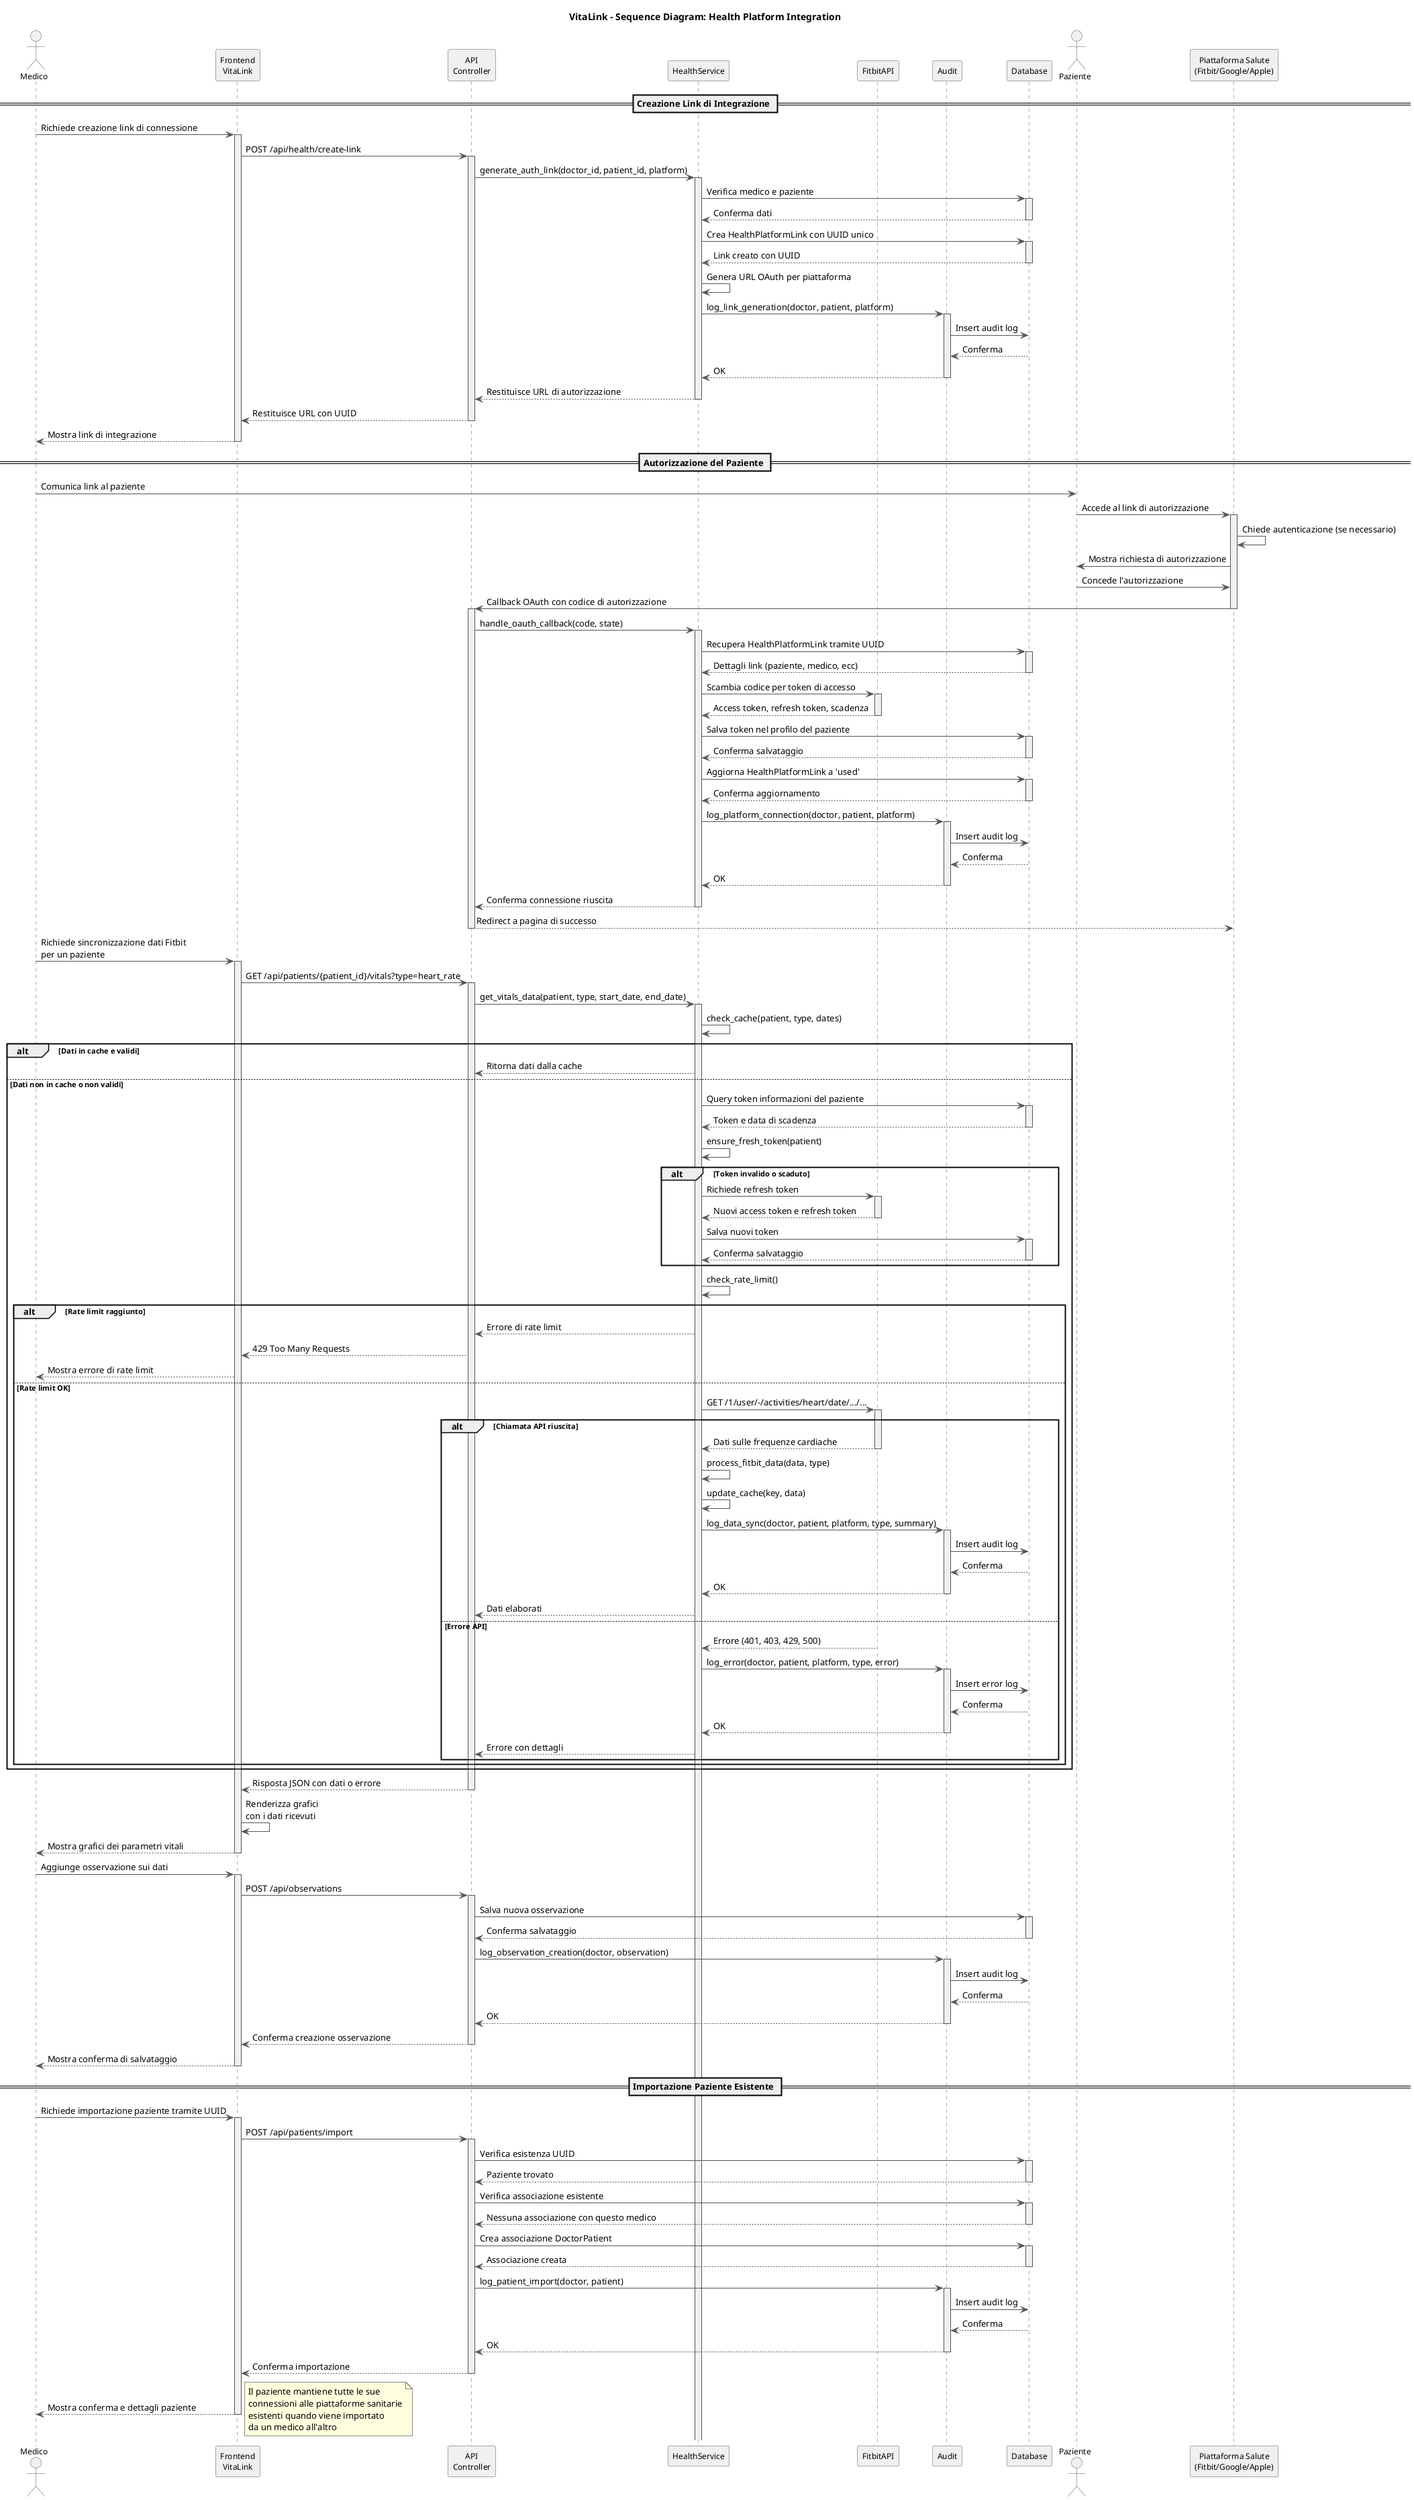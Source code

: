 @startuml VitaLink - Sequence Diagram

' Stile e configurazione
skinparam sequence {
    ArrowColor #555555
    ActorBorderColor #555555
    LifeLineBorderColor #555555
    LifeLineBackgroundColor #f0f0f0
    
    ParticipantBorderColor #555555
    ParticipantBackgroundColor #f0f0f0
    ParticipantFontSize 12
    
    ActorBackgroundColor #f0f0f0
    ActorFontSize 12
}

title VitaLink - Sequence Diagram: Health Platform Integration

actor "Medico" as Doctor
participant "Frontend\nVitaLink" as Frontend
participant "API\nController" as API
participant "HealthService" as HealthService
participant "FitbitAPI" as FitbitAPI
participant "Audit" as Audit
participant "Database" as DB
actor "Paziente" as Patient 
participant "Piattaforma Salute\n(Fitbit/Google/Apple)" as HealthPlatform

== Creazione Link di Integrazione ==

Doctor -> Frontend : Richiede creazione link di connessione
activate Frontend
Frontend -> API : POST /api/health/create-link
activate API
API -> HealthService : generate_auth_link(doctor_id, patient_id, platform)
activate HealthService
HealthService -> DB : Verifica medico e paziente
activate DB
DB --> HealthService : Conferma dati
deactivate DB
HealthService -> DB : Crea HealthPlatformLink con UUID unico
activate DB
DB --> HealthService : Link creato con UUID
deactivate DB
HealthService -> HealthService : Genera URL OAuth per piattaforma
HealthService -> Audit : log_link_generation(doctor, patient, platform)
activate Audit
Audit -> DB : Insert audit log
DB --> Audit : Conferma
Audit --> HealthService : OK
deactivate Audit
HealthService --> API : Restituisce URL di autorizzazione
deactivate HealthService
API --> Frontend : Restituisce URL con UUID
deactivate API
Frontend --> Doctor : Mostra link di integrazione
deactivate Frontend

== Autorizzazione del Paziente ==

Doctor -> Patient : Comunica link al paziente
Patient -> HealthPlatform : Accede al link di autorizzazione
activate HealthPlatform
HealthPlatform -> HealthPlatform : Chiede autenticazione (se necessario)
HealthPlatform -> Patient : Mostra richiesta di autorizzazione
Patient -> HealthPlatform : Concede l'autorizzazione
HealthPlatform -> API : Callback OAuth con codice di autorizzazione
deactivate HealthPlatform
activate API
API -> HealthService : handle_oauth_callback(code, state)
activate HealthService
HealthService -> DB : Recupera HealthPlatformLink tramite UUID
activate DB
DB --> HealthService : Dettagli link (paziente, medico, ecc)
deactivate DB
HealthService -> FitbitAPI : Scambia codice per token di accesso
activate FitbitAPI
FitbitAPI --> HealthService : Access token, refresh token, scadenza
deactivate FitbitAPI
HealthService -> DB : Salva token nel profilo del paziente
activate DB
DB --> HealthService : Conferma salvataggio
deactivate DB
HealthService -> DB : Aggiorna HealthPlatformLink a 'used'
activate DB
DB --> HealthService : Conferma aggiornamento
deactivate DB
HealthService -> Audit : log_platform_connection(doctor, patient, platform)
activate Audit
Audit -> DB : Insert audit log
DB --> Audit : Conferma
Audit --> HealthService : OK
deactivate Audit
HealthService --> API : Conferma connessione riuscita
deactivate HealthService
API --> HealthPlatform : Redirect a pagina di successo
deactivate API

' Flusso principale
Doctor -> Frontend: Richiede sincronizzazione dati Fitbit\nper un paziente
activate Frontend

Frontend -> API: GET /api/patients/{patient_id}/vitals?type=heart_rate
activate API

API -> HealthService: get_vitals_data(patient, type, start_date, end_date)
activate HealthService

' Controllo cache
HealthService -> HealthService: check_cache(patient, type, dates)
alt Dati in cache e validi
    HealthService --> API: Ritorna dati dalla cache
else Dati non in cache o non validi

    ' Controllo token
    HealthService -> DB: Query token informazioni del paziente
    activate DB
    DB --> HealthService: Token e data di scadenza
    deactivate DB
    
    HealthService -> HealthService: ensure_fresh_token(patient)
    
    alt Token invalido o scaduto
        HealthService -> FitbitAPI: Richiede refresh token
        activate FitbitAPI
        FitbitAPI --> HealthService: Nuovi access token e refresh token
        deactivate FitbitAPI
        
        HealthService -> DB: Salva nuovi token
        activate DB
        DB --> HealthService: Conferma salvataggio
        deactivate DB
    end
    
    ' Controllo rate limit
    HealthService -> HealthService: check_rate_limit()
    
    alt Rate limit raggiunto
        HealthService --> API: Errore di rate limit
        API --> Frontend: 429 Too Many Requests
        Frontend --> Doctor: Mostra errore di rate limit
    else Rate limit OK
    
        ' Chiamata a Fitbit API
        HealthService -> FitbitAPI: GET /1/user/-/activities/heart/date/.../...
        activate FitbitAPI
        
        alt Chiamata API riuscita
            FitbitAPI --> HealthService: Dati sulle frequenze cardiache
            deactivate FitbitAPI
            
            ' Elaborazione dati
            HealthService -> HealthService: process_fitbit_data(data, type)
            
            ' Aggiornamento cache
            HealthService -> HealthService: update_cache(key, data)
            
            ' Logging
            HealthService -> Audit: log_data_sync(doctor, patient, platform, type, summary)
            activate Audit
            Audit -> DB: Insert audit log
            DB --> Audit: Conferma
            Audit --> HealthService: OK
            deactivate Audit
            
            ' Risposta
            HealthService --> API: Dati elaborati
            
        else Errore API
            FitbitAPI --> HealthService: Errore (401, 403, 429, 500)
            deactivate FitbitAPI
            
            HealthService -> Audit: log_error(doctor, patient, platform, type, error)
            activate Audit
            Audit -> DB: Insert error log
            DB --> Audit: Conferma
            Audit --> HealthService: OK
            deactivate Audit
            
            HealthService --> API: Errore con dettagli
        end
    
    end

end

API --> Frontend: Risposta JSON con dati o errore
deactivate API

Frontend -> Frontend: Renderizza grafici\ncon i dati ricevuti
Frontend --> Doctor: Mostra grafici dei parametri vitali
deactivate Frontend

' Interazione con i dati
Doctor -> Frontend: Aggiunge osservazione sui dati
activate Frontend

Frontend -> API: POST /api/observations
activate API

API -> DB: Salva nuova osservazione
activate DB
DB --> API: Conferma salvataggio
deactivate DB

API -> Audit: log_observation_creation(doctor, observation)
activate Audit
Audit -> DB: Insert audit log
DB --> Audit: Conferma
Audit --> API: OK
deactivate Audit

API --> Frontend: Conferma creazione osservazione
deactivate API

Frontend --> Doctor: Mostra conferma di salvataggio
deactivate Frontend

== Importazione Paziente Esistente ==

Doctor -> Frontend: Richiede importazione paziente tramite UUID
activate Frontend

Frontend -> API: POST /api/patients/import
activate API

API -> DB: Verifica esistenza UUID
activate DB
DB --> API: Paziente trovato
deactivate DB

API -> DB: Verifica associazione esistente
activate DB
DB --> API: Nessuna associazione con questo medico
deactivate DB

API -> DB: Crea associazione DoctorPatient
activate DB
DB --> API: Associazione creata
deactivate DB

API -> Audit: log_patient_import(doctor, patient)
activate Audit
Audit -> DB: Insert audit log
DB --> Audit: Conferma
Audit --> API: OK
deactivate Audit

API --> Frontend: Conferma importazione
deactivate API

Frontend --> Doctor: Mostra conferma e dettagli paziente
deactivate Frontend

note right
  Il paziente mantiene tutte le sue
  connessioni alle piattaforme sanitarie
  esistenti quando viene importato
  da un medico all'altro
end note

@enduml
